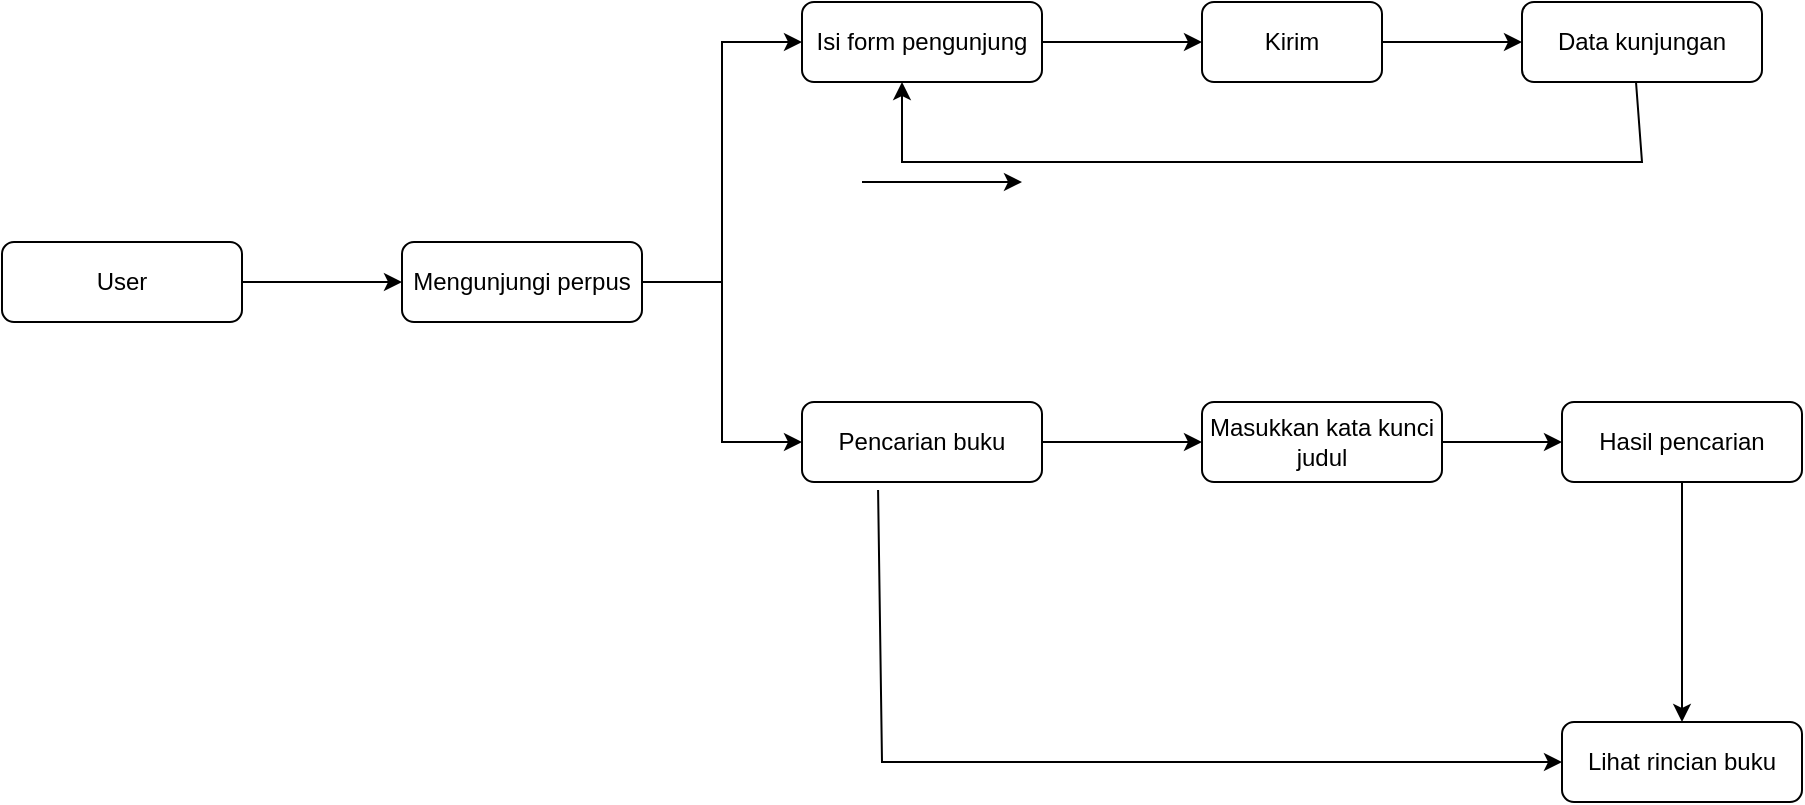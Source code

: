 <mxfile version="23.0.2" type="github">
  <diagram name="Page-1" id="r48RwjJko1MzEiJN_mms">
    <mxGraphModel dx="1114" dy="600" grid="1" gridSize="10" guides="1" tooltips="1" connect="1" arrows="1" fold="1" page="1" pageScale="1" pageWidth="850" pageHeight="1100" math="0" shadow="0">
      <root>
        <mxCell id="0" />
        <mxCell id="1" parent="0" />
        <mxCell id="33aVyqTp7wucnci4pX05-1" value="User" style="rounded=1;whiteSpace=wrap;html=1;" vertex="1" parent="1">
          <mxGeometry x="40" y="440" width="120" height="40" as="geometry" />
        </mxCell>
        <mxCell id="33aVyqTp7wucnci4pX05-2" value="Mengunjungi perpus" style="rounded=1;whiteSpace=wrap;html=1;" vertex="1" parent="1">
          <mxGeometry x="240" y="440" width="120" height="40" as="geometry" />
        </mxCell>
        <mxCell id="33aVyqTp7wucnci4pX05-3" value="" style="endArrow=classic;html=1;rounded=0;entryX=0;entryY=0.5;entryDx=0;entryDy=0;" edge="1" parent="1" source="33aVyqTp7wucnci4pX05-1" target="33aVyqTp7wucnci4pX05-2">
          <mxGeometry width="50" height="50" relative="1" as="geometry">
            <mxPoint x="400" y="540" as="sourcePoint" />
            <mxPoint x="450" y="490" as="targetPoint" />
            <Array as="points">
              <mxPoint x="200" y="460" />
            </Array>
          </mxGeometry>
        </mxCell>
        <mxCell id="33aVyqTp7wucnci4pX05-4" value="Isi form pengunjung" style="rounded=1;whiteSpace=wrap;html=1;" vertex="1" parent="1">
          <mxGeometry x="440" y="320" width="120" height="40" as="geometry" />
        </mxCell>
        <mxCell id="33aVyqTp7wucnci4pX05-5" value="Kirim" style="rounded=1;whiteSpace=wrap;html=1;" vertex="1" parent="1">
          <mxGeometry x="640" y="320" width="90" height="40" as="geometry" />
        </mxCell>
        <mxCell id="33aVyqTp7wucnci4pX05-6" value="Data kunjungan" style="rounded=1;whiteSpace=wrap;html=1;" vertex="1" parent="1">
          <mxGeometry x="800" y="320" width="120" height="40" as="geometry" />
        </mxCell>
        <mxCell id="33aVyqTp7wucnci4pX05-7" value="Pencarian buku" style="rounded=1;whiteSpace=wrap;html=1;" vertex="1" parent="1">
          <mxGeometry x="440" y="520" width="120" height="40" as="geometry" />
        </mxCell>
        <mxCell id="33aVyqTp7wucnci4pX05-8" value="Masukkan kata kunci judul" style="rounded=1;whiteSpace=wrap;html=1;" vertex="1" parent="1">
          <mxGeometry x="640" y="520" width="120" height="40" as="geometry" />
        </mxCell>
        <mxCell id="33aVyqTp7wucnci4pX05-9" value="Hasil pencarian" style="rounded=1;whiteSpace=wrap;html=1;" vertex="1" parent="1">
          <mxGeometry x="820" y="520" width="120" height="40" as="geometry" />
        </mxCell>
        <mxCell id="33aVyqTp7wucnci4pX05-10" value="Lihat rincian buku" style="rounded=1;whiteSpace=wrap;html=1;" vertex="1" parent="1">
          <mxGeometry x="820" y="680" width="120" height="40" as="geometry" />
        </mxCell>
        <mxCell id="33aVyqTp7wucnci4pX05-11" value="" style="endArrow=classic;html=1;rounded=0;" edge="1" parent="1" source="33aVyqTp7wucnci4pX05-4" target="33aVyqTp7wucnci4pX05-5">
          <mxGeometry width="50" height="50" relative="1" as="geometry">
            <mxPoint x="170" y="470" as="sourcePoint" />
            <mxPoint x="250" y="470" as="targetPoint" />
            <Array as="points">
              <mxPoint x="600" y="340" />
            </Array>
          </mxGeometry>
        </mxCell>
        <mxCell id="33aVyqTp7wucnci4pX05-12" value="" style="endArrow=classic;html=1;rounded=0;entryX=0;entryY=0.5;entryDx=0;entryDy=0;exitX=1;exitY=0.5;exitDx=0;exitDy=0;" edge="1" parent="1" source="33aVyqTp7wucnci4pX05-5" target="33aVyqTp7wucnci4pX05-6">
          <mxGeometry width="50" height="50" relative="1" as="geometry">
            <mxPoint x="570" y="350" as="sourcePoint" />
            <mxPoint x="650" y="350" as="targetPoint" />
            <Array as="points">
              <mxPoint x="760" y="340" />
              <mxPoint x="780" y="340" />
            </Array>
          </mxGeometry>
        </mxCell>
        <mxCell id="33aVyqTp7wucnci4pX05-13" value="" style="endArrow=classic;html=1;rounded=0;" edge="1" parent="1" source="33aVyqTp7wucnci4pX05-7" target="33aVyqTp7wucnci4pX05-8">
          <mxGeometry width="50" height="50" relative="1" as="geometry">
            <mxPoint x="570" y="350" as="sourcePoint" />
            <mxPoint x="650" y="350" as="targetPoint" />
            <Array as="points">
              <mxPoint x="600" y="540" />
            </Array>
          </mxGeometry>
        </mxCell>
        <mxCell id="33aVyqTp7wucnci4pX05-14" value="" style="endArrow=classic;html=1;rounded=0;exitX=1;exitY=0.5;exitDx=0;exitDy=0;" edge="1" parent="1" source="33aVyqTp7wucnci4pX05-8" target="33aVyqTp7wucnci4pX05-9">
          <mxGeometry width="50" height="50" relative="1" as="geometry">
            <mxPoint x="570" y="550" as="sourcePoint" />
            <mxPoint x="650" y="550" as="targetPoint" />
            <Array as="points">
              <mxPoint x="800" y="540" />
            </Array>
          </mxGeometry>
        </mxCell>
        <mxCell id="33aVyqTp7wucnci4pX05-15" value="" style="endArrow=classic;html=1;rounded=0;entryX=0.5;entryY=0;entryDx=0;entryDy=0;" edge="1" parent="1" source="33aVyqTp7wucnci4pX05-9" target="33aVyqTp7wucnci4pX05-10">
          <mxGeometry width="50" height="50" relative="1" as="geometry">
            <mxPoint x="570" y="550" as="sourcePoint" />
            <mxPoint x="650" y="550" as="targetPoint" />
            <Array as="points" />
          </mxGeometry>
        </mxCell>
        <mxCell id="33aVyqTp7wucnci4pX05-16" value="" style="endArrow=classic;html=1;rounded=0;exitX=0.317;exitY=1.1;exitDx=0;exitDy=0;exitPerimeter=0;" edge="1" parent="1" source="33aVyqTp7wucnci4pX05-7" target="33aVyqTp7wucnci4pX05-10">
          <mxGeometry width="50" height="50" relative="1" as="geometry">
            <mxPoint x="480" y="570" as="sourcePoint" />
            <mxPoint x="650" y="550" as="targetPoint" />
            <Array as="points">
              <mxPoint x="480" y="700" />
            </Array>
          </mxGeometry>
        </mxCell>
        <mxCell id="33aVyqTp7wucnci4pX05-17" value="" style="endArrow=classic;html=1;rounded=0;entryX=0;entryY=0.5;entryDx=0;entryDy=0;exitX=1;exitY=0.5;exitDx=0;exitDy=0;" edge="1" parent="1" source="33aVyqTp7wucnci4pX05-2" target="33aVyqTp7wucnci4pX05-4">
          <mxGeometry width="50" height="50" relative="1" as="geometry">
            <mxPoint x="400" y="640" as="sourcePoint" />
            <mxPoint x="450" y="590" as="targetPoint" />
            <Array as="points">
              <mxPoint x="400" y="460" />
              <mxPoint x="400" y="440" />
              <mxPoint x="400" y="340" />
            </Array>
          </mxGeometry>
        </mxCell>
        <mxCell id="33aVyqTp7wucnci4pX05-18" value="" style="endArrow=classic;html=1;rounded=0;" edge="1" parent="1" target="33aVyqTp7wucnci4pX05-7">
          <mxGeometry width="50" height="50" relative="1" as="geometry">
            <mxPoint x="400" y="430" as="sourcePoint" />
            <mxPoint x="450" y="590" as="targetPoint" />
            <Array as="points">
              <mxPoint x="400" y="540" />
            </Array>
          </mxGeometry>
        </mxCell>
        <mxCell id="33aVyqTp7wucnci4pX05-20" value="" style="endArrow=classic;html=1;rounded=0;" edge="1" parent="1">
          <mxGeometry width="50" height="50" relative="1" as="geometry">
            <mxPoint x="857" y="360" as="sourcePoint" />
            <mxPoint x="490" y="360" as="targetPoint" />
            <Array as="points">
              <mxPoint x="860" y="400" />
              <mxPoint x="490" y="400" />
            </Array>
          </mxGeometry>
        </mxCell>
        <mxCell id="33aVyqTp7wucnci4pX05-21" value="" style="endArrow=classic;html=1;rounded=0;" edge="1" parent="1">
          <mxGeometry width="50" height="50" relative="1" as="geometry">
            <mxPoint x="470" y="410" as="sourcePoint" />
            <mxPoint x="550" y="410" as="targetPoint" />
            <Array as="points">
              <mxPoint x="510" y="410" />
            </Array>
          </mxGeometry>
        </mxCell>
      </root>
    </mxGraphModel>
  </diagram>
</mxfile>
